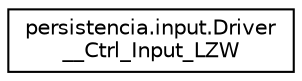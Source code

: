 digraph "Graphical Class Hierarchy"
{
  edge [fontname="Helvetica",fontsize="10",labelfontname="Helvetica",labelfontsize="10"];
  node [fontname="Helvetica",fontsize="10",shape=record];
  rankdir="LR";
  Node0 [label="persistencia.input.Driver\l__Ctrl_Input_LZW",height=0.2,width=0.4,color="black", fillcolor="white", style="filled",URL="$classpersistencia_1_1input_1_1Driver____Ctrl__Input__LZW.html",tooltip="Driver de Ctrl_Input_LZW. "];
}
